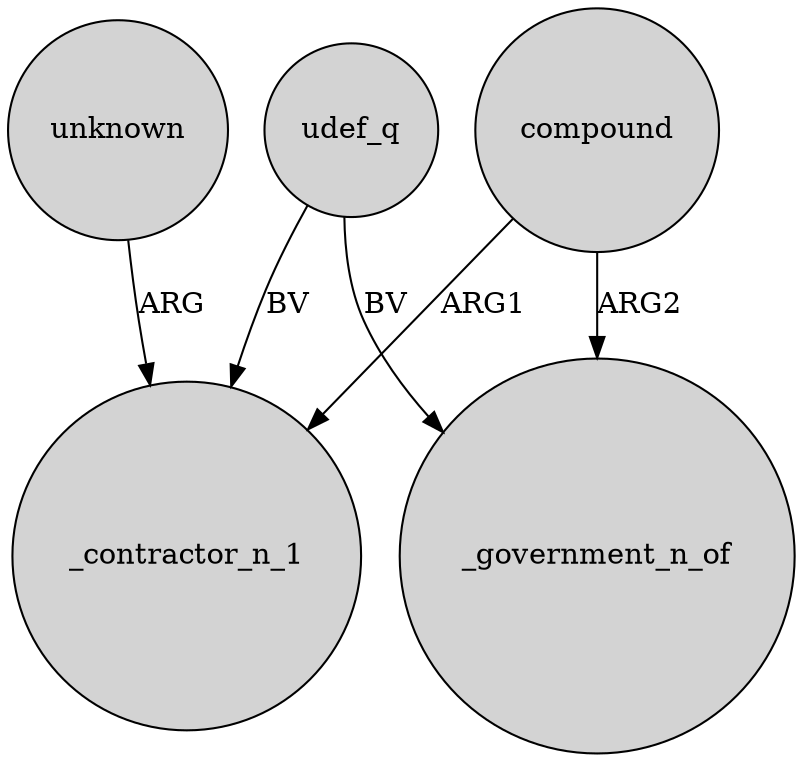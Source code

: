 digraph {
	node [shape=circle style=filled]
	compound -> _contractor_n_1 [label=ARG1]
	compound -> _government_n_of [label=ARG2]
	udef_q -> _government_n_of [label=BV]
	udef_q -> _contractor_n_1 [label=BV]
	unknown -> _contractor_n_1 [label=ARG]
}
